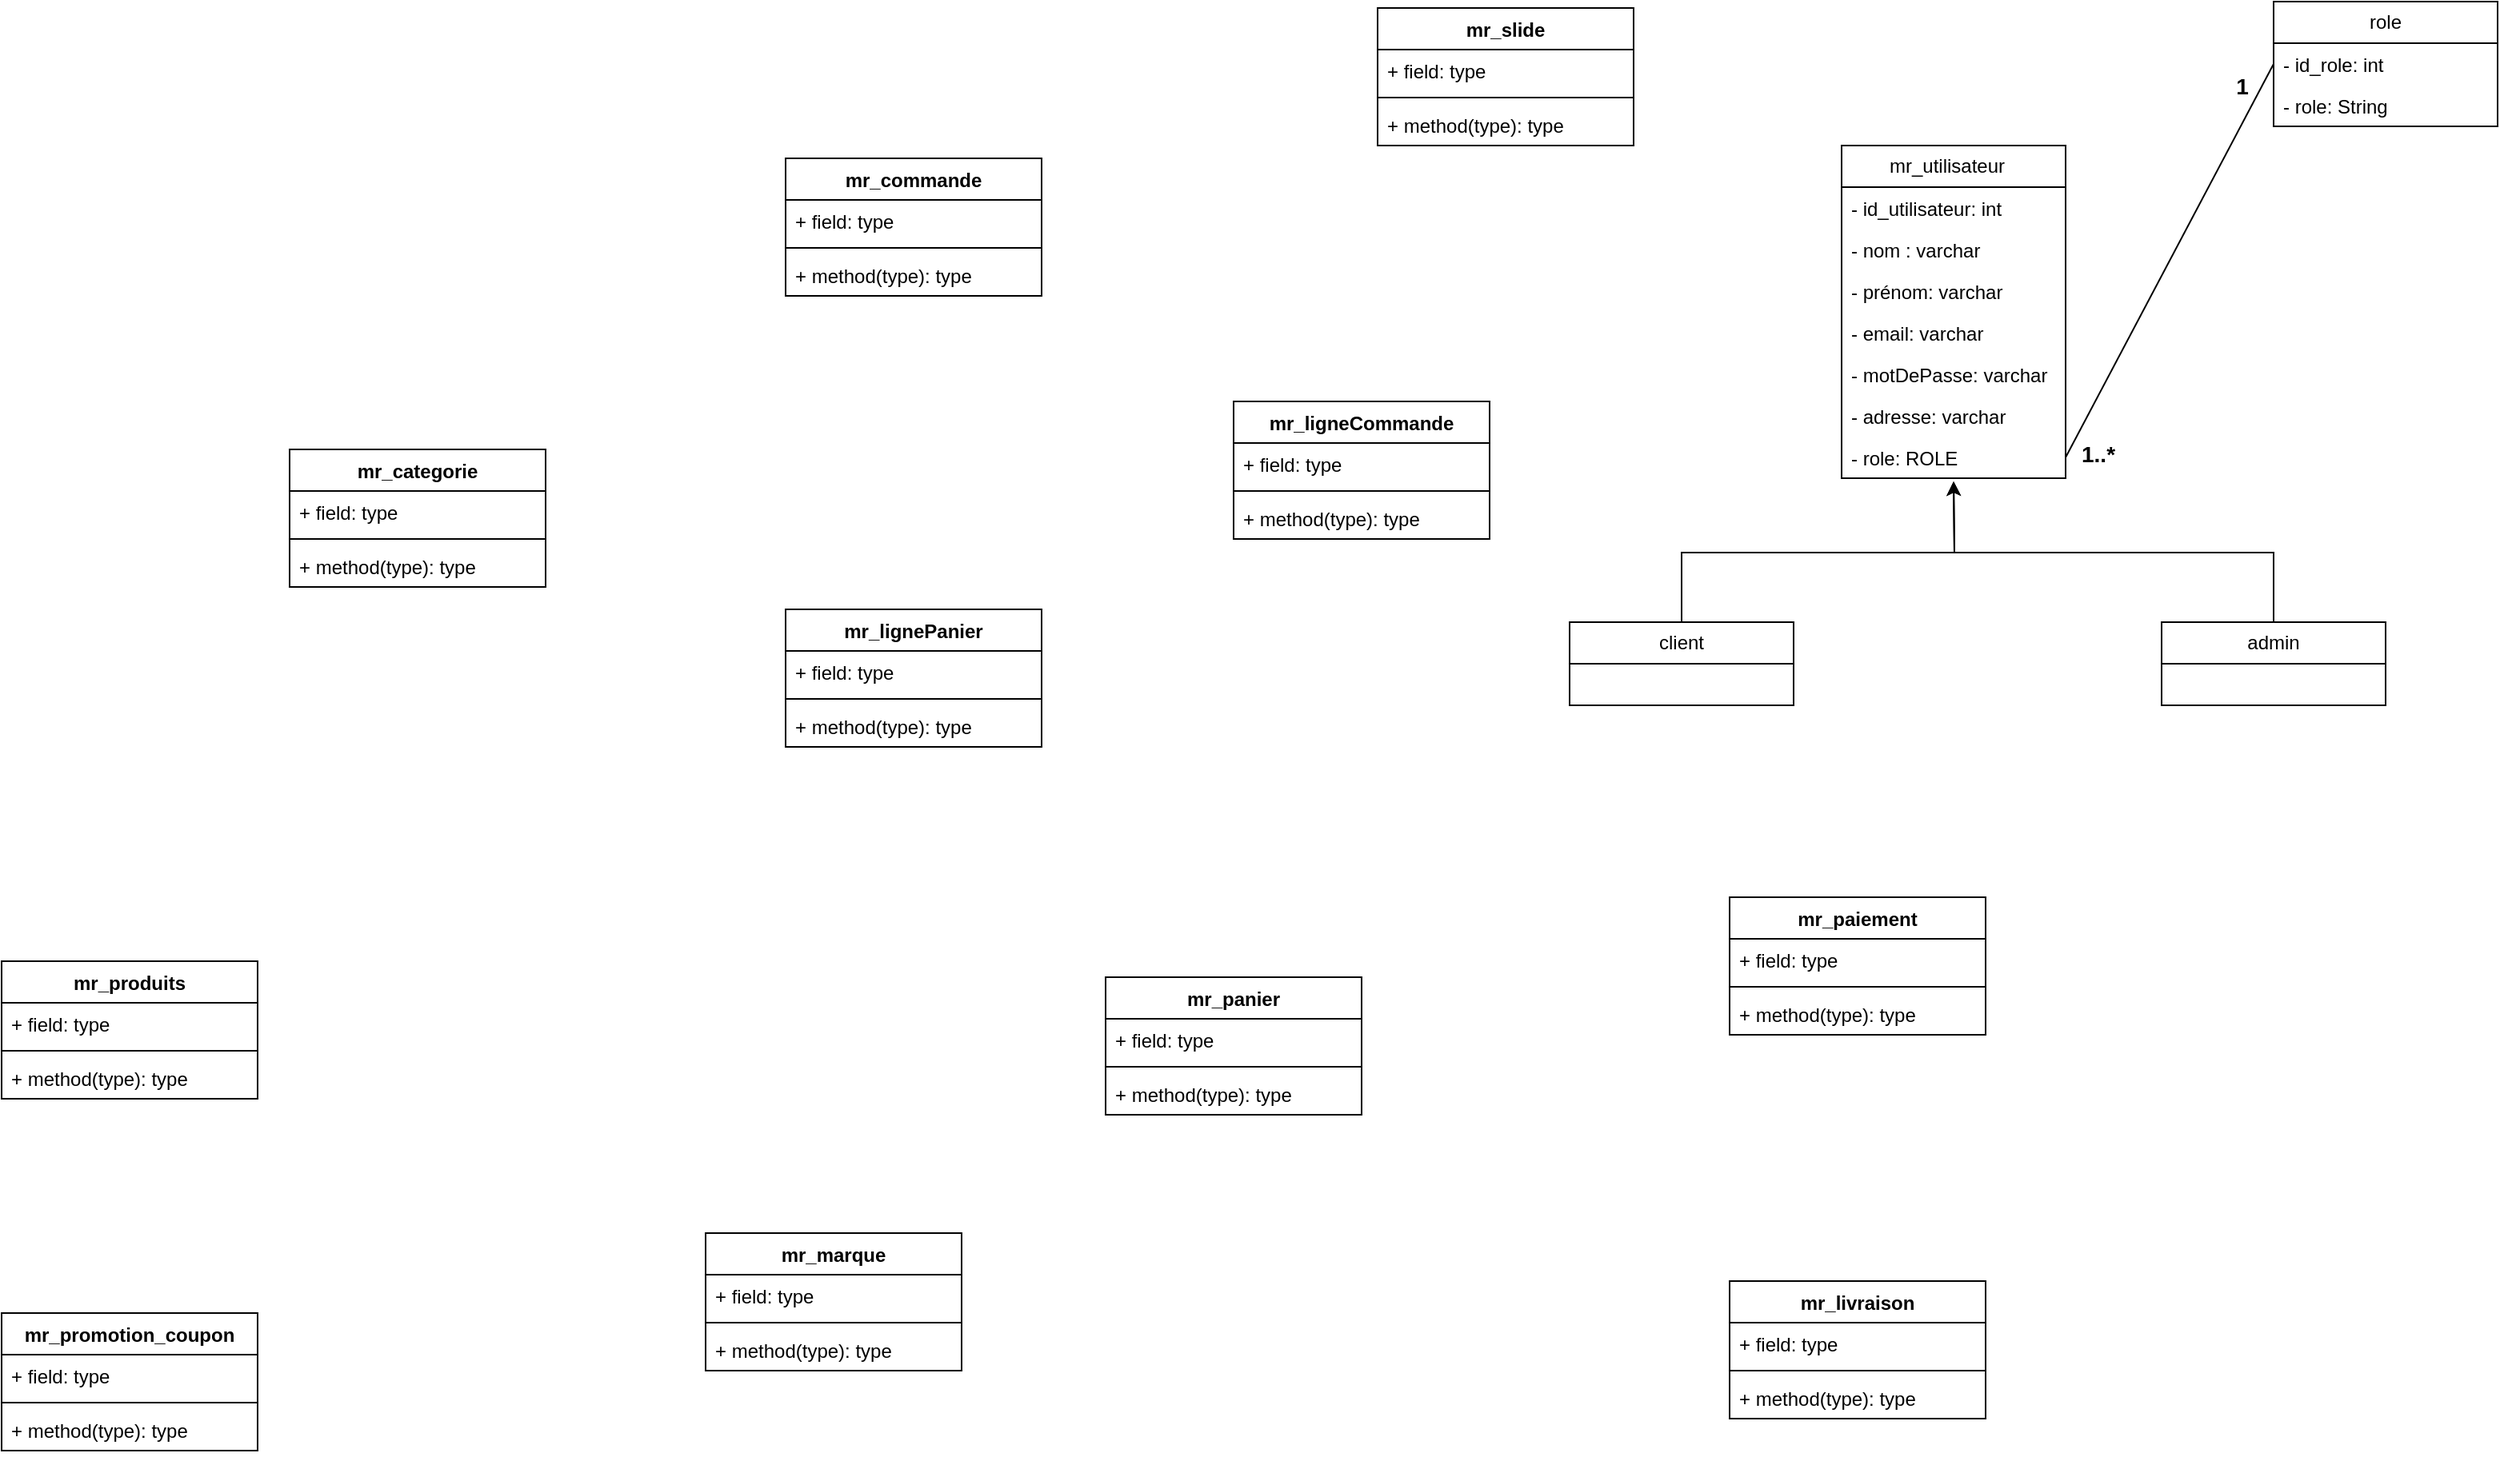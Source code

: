 <mxfile version="28.1.2">
  <diagram name="Page-1" id="UXbSzoQsH9-5lt-00Jq8">
    <mxGraphModel dx="2887" dy="1084" grid="1" gridSize="10" guides="1" tooltips="1" connect="1" arrows="1" fold="1" page="1" pageScale="1" pageWidth="850" pageHeight="1100" math="0" shadow="0">
      <root>
        <mxCell id="0" />
        <mxCell id="1" parent="0" />
        <mxCell id="I1itsDJKDsk_HLLAv-iX-1" value="role" style="swimlane;fontStyle=0;childLayout=stackLayout;horizontal=1;startSize=26;fillColor=none;horizontalStack=0;resizeParent=1;resizeParentMax=0;resizeLast=0;collapsible=1;marginBottom=0;whiteSpace=wrap;html=1;" parent="1" vertex="1">
          <mxGeometry x="640" y="50" width="140" height="78" as="geometry">
            <mxRectangle x="210" y="110" width="60" height="30" as="alternateBounds" />
          </mxGeometry>
        </mxCell>
        <mxCell id="I1itsDJKDsk_HLLAv-iX-2" value="- id_role: int" style="text;strokeColor=none;fillColor=none;align=left;verticalAlign=top;spacingLeft=4;spacingRight=4;overflow=hidden;rotatable=0;points=[[0,0.5],[1,0.5]];portConstraint=eastwest;whiteSpace=wrap;html=1;" parent="I1itsDJKDsk_HLLAv-iX-1" vertex="1">
          <mxGeometry y="26" width="140" height="26" as="geometry" />
        </mxCell>
        <mxCell id="I1itsDJKDsk_HLLAv-iX-3" value="- role: String" style="text;strokeColor=none;fillColor=none;align=left;verticalAlign=top;spacingLeft=4;spacingRight=4;overflow=hidden;rotatable=0;points=[[0,0.5],[1,0.5]];portConstraint=eastwest;whiteSpace=wrap;html=1;" parent="I1itsDJKDsk_HLLAv-iX-1" vertex="1">
          <mxGeometry y="52" width="140" height="26" as="geometry" />
        </mxCell>
        <mxCell id="I1itsDJKDsk_HLLAv-iX-28" style="edgeStyle=orthogonalEdgeStyle;rounded=0;orthogonalLoop=1;jettySize=auto;html=1;exitX=0.5;exitY=0;exitDx=0;exitDy=0;" parent="1" source="I1itsDJKDsk_HLLAv-iX-5" edge="1">
          <mxGeometry relative="1" as="geometry">
            <mxPoint x="440" y="350" as="targetPoint" />
          </mxGeometry>
        </mxCell>
        <mxCell id="I1itsDJKDsk_HLLAv-iX-5" value="admin" style="swimlane;fontStyle=0;childLayout=stackLayout;horizontal=1;startSize=26;fillColor=none;horizontalStack=0;resizeParent=1;resizeParentMax=0;resizeLast=0;collapsible=1;marginBottom=0;whiteSpace=wrap;html=1;" parent="1" vertex="1">
          <mxGeometry x="570" y="438" width="140" height="52" as="geometry" />
        </mxCell>
        <mxCell id="I1itsDJKDsk_HLLAv-iX-9" value="mr_utilisateur&lt;span style=&quot;white-space: pre;&quot;&gt;&#x9;&lt;/span&gt;" style="swimlane;fontStyle=0;childLayout=stackLayout;horizontal=1;startSize=26;fillColor=none;horizontalStack=0;resizeParent=1;resizeParentMax=0;resizeLast=0;collapsible=1;marginBottom=0;whiteSpace=wrap;html=1;" parent="1" vertex="1">
          <mxGeometry x="370" y="140" width="140" height="208" as="geometry" />
        </mxCell>
        <mxCell id="I1itsDJKDsk_HLLAv-iX-10" value="- id_utilisateur: int" style="text;strokeColor=none;fillColor=none;align=left;verticalAlign=top;spacingLeft=4;spacingRight=4;overflow=hidden;rotatable=0;points=[[0,0.5],[1,0.5]];portConstraint=eastwest;whiteSpace=wrap;html=1;" parent="I1itsDJKDsk_HLLAv-iX-9" vertex="1">
          <mxGeometry y="26" width="140" height="26" as="geometry" />
        </mxCell>
        <mxCell id="I1itsDJKDsk_HLLAv-iX-11" value="- nom : varchar" style="text;strokeColor=none;fillColor=none;align=left;verticalAlign=top;spacingLeft=4;spacingRight=4;overflow=hidden;rotatable=0;points=[[0,0.5],[1,0.5]];portConstraint=eastwest;whiteSpace=wrap;html=1;" parent="I1itsDJKDsk_HLLAv-iX-9" vertex="1">
          <mxGeometry y="52" width="140" height="26" as="geometry" />
        </mxCell>
        <mxCell id="I1itsDJKDsk_HLLAv-iX-12" value="- prénom: varchar" style="text;strokeColor=none;fillColor=none;align=left;verticalAlign=top;spacingLeft=4;spacingRight=4;overflow=hidden;rotatable=0;points=[[0,0.5],[1,0.5]];portConstraint=eastwest;whiteSpace=wrap;html=1;" parent="I1itsDJKDsk_HLLAv-iX-9" vertex="1">
          <mxGeometry y="78" width="140" height="26" as="geometry" />
        </mxCell>
        <mxCell id="I1itsDJKDsk_HLLAv-iX-14" value="-&amp;nbsp;email: varchar" style="text;strokeColor=none;fillColor=none;align=left;verticalAlign=top;spacingLeft=4;spacingRight=4;overflow=hidden;rotatable=0;points=[[0,0.5],[1,0.5]];portConstraint=eastwest;whiteSpace=wrap;html=1;" parent="I1itsDJKDsk_HLLAv-iX-9" vertex="1">
          <mxGeometry y="104" width="140" height="26" as="geometry" />
        </mxCell>
        <mxCell id="I1itsDJKDsk_HLLAv-iX-15" value="-&amp;nbsp;motDePasse: varchar" style="text;strokeColor=none;fillColor=none;align=left;verticalAlign=top;spacingLeft=4;spacingRight=4;overflow=hidden;rotatable=0;points=[[0,0.5],[1,0.5]];portConstraint=eastwest;whiteSpace=wrap;html=1;" parent="I1itsDJKDsk_HLLAv-iX-9" vertex="1">
          <mxGeometry y="130" width="140" height="26" as="geometry" />
        </mxCell>
        <mxCell id="I1itsDJKDsk_HLLAv-iX-19" value="- adresse: varchar" style="text;strokeColor=none;fillColor=none;align=left;verticalAlign=top;spacingLeft=4;spacingRight=4;overflow=hidden;rotatable=0;points=[[0,0.5],[1,0.5]];portConstraint=eastwest;whiteSpace=wrap;html=1;" parent="I1itsDJKDsk_HLLAv-iX-9" vertex="1">
          <mxGeometry y="156" width="140" height="26" as="geometry" />
        </mxCell>
        <mxCell id="I1itsDJKDsk_HLLAv-iX-18" value="- role: ROLE" style="text;strokeColor=none;fillColor=none;align=left;verticalAlign=top;spacingLeft=4;spacingRight=4;overflow=hidden;rotatable=0;points=[[0,0.5],[1,0.5]];portConstraint=eastwest;whiteSpace=wrap;html=1;" parent="I1itsDJKDsk_HLLAv-iX-9" vertex="1">
          <mxGeometry y="182" width="140" height="26" as="geometry" />
        </mxCell>
        <mxCell id="I1itsDJKDsk_HLLAv-iX-21" style="rounded=0;orthogonalLoop=1;jettySize=auto;html=1;exitX=1;exitY=0.5;exitDx=0;exitDy=0;entryX=0;entryY=0.5;entryDx=0;entryDy=0;endArrow=none;endFill=0;" parent="1" source="I1itsDJKDsk_HLLAv-iX-18" target="I1itsDJKDsk_HLLAv-iX-2" edge="1">
          <mxGeometry relative="1" as="geometry" />
        </mxCell>
        <mxCell id="I1itsDJKDsk_HLLAv-iX-22" value="&lt;font style=&quot;font-size: 14px;&quot;&gt;&lt;b&gt;1&lt;/b&gt;&lt;/font&gt;" style="text;html=1;align=center;verticalAlign=middle;resizable=0;points=[];autosize=1;strokeColor=none;fillColor=none;" parent="1" vertex="1">
          <mxGeometry x="605" y="88" width="30" height="30" as="geometry" />
        </mxCell>
        <mxCell id="I1itsDJKDsk_HLLAv-iX-23" value="&lt;span&gt;&lt;font style=&quot;font-size: 14px;&quot;&gt;&lt;b&gt;1..*&lt;/b&gt;&lt;/font&gt;&lt;/span&gt;" style="text;html=1;align=center;verticalAlign=middle;resizable=0;points=[];autosize=1;strokeColor=none;fillColor=none;" parent="1" vertex="1">
          <mxGeometry x="510" y="318" width="40" height="30" as="geometry" />
        </mxCell>
        <mxCell id="I1itsDJKDsk_HLLAv-iX-30" style="edgeStyle=orthogonalEdgeStyle;rounded=0;orthogonalLoop=1;jettySize=auto;html=1;exitX=0.5;exitY=0;exitDx=0;exitDy=0;" parent="1" source="I1itsDJKDsk_HLLAv-iX-24" edge="1">
          <mxGeometry relative="1" as="geometry">
            <mxPoint x="440" y="350" as="targetPoint" />
            <mxPoint x="340" y="464" as="sourcePoint" />
          </mxGeometry>
        </mxCell>
        <mxCell id="I1itsDJKDsk_HLLAv-iX-24" value="client" style="swimlane;fontStyle=0;childLayout=stackLayout;horizontal=1;startSize=26;fillColor=none;horizontalStack=0;resizeParent=1;resizeParentMax=0;resizeLast=0;collapsible=1;marginBottom=0;whiteSpace=wrap;html=1;" parent="1" vertex="1">
          <mxGeometry x="200" y="438" width="140" height="52" as="geometry" />
        </mxCell>
        <mxCell id="XymbQKbQwK786NoxFpF9-1" value="mr_produits" style="swimlane;fontStyle=1;align=center;verticalAlign=top;childLayout=stackLayout;horizontal=1;startSize=26;horizontalStack=0;resizeParent=1;resizeParentMax=0;resizeLast=0;collapsible=1;marginBottom=0;whiteSpace=wrap;html=1;" vertex="1" parent="1">
          <mxGeometry x="-780" y="650" width="160" height="86" as="geometry" />
        </mxCell>
        <mxCell id="XymbQKbQwK786NoxFpF9-2" value="+ field: type" style="text;strokeColor=none;fillColor=none;align=left;verticalAlign=top;spacingLeft=4;spacingRight=4;overflow=hidden;rotatable=0;points=[[0,0.5],[1,0.5]];portConstraint=eastwest;whiteSpace=wrap;html=1;" vertex="1" parent="XymbQKbQwK786NoxFpF9-1">
          <mxGeometry y="26" width="160" height="26" as="geometry" />
        </mxCell>
        <mxCell id="XymbQKbQwK786NoxFpF9-3" value="" style="line;strokeWidth=1;fillColor=none;align=left;verticalAlign=middle;spacingTop=-1;spacingLeft=3;spacingRight=3;rotatable=0;labelPosition=right;points=[];portConstraint=eastwest;strokeColor=inherit;" vertex="1" parent="XymbQKbQwK786NoxFpF9-1">
          <mxGeometry y="52" width="160" height="8" as="geometry" />
        </mxCell>
        <mxCell id="XymbQKbQwK786NoxFpF9-4" value="+ method(type): type" style="text;strokeColor=none;fillColor=none;align=left;verticalAlign=top;spacingLeft=4;spacingRight=4;overflow=hidden;rotatable=0;points=[[0,0.5],[1,0.5]];portConstraint=eastwest;whiteSpace=wrap;html=1;" vertex="1" parent="XymbQKbQwK786NoxFpF9-1">
          <mxGeometry y="60" width="160" height="26" as="geometry" />
        </mxCell>
        <mxCell id="XymbQKbQwK786NoxFpF9-5" value="mr_marque" style="swimlane;fontStyle=1;align=center;verticalAlign=top;childLayout=stackLayout;horizontal=1;startSize=26;horizontalStack=0;resizeParent=1;resizeParentMax=0;resizeLast=0;collapsible=1;marginBottom=0;whiteSpace=wrap;html=1;" vertex="1" parent="1">
          <mxGeometry x="-340" y="820" width="160" height="86" as="geometry" />
        </mxCell>
        <mxCell id="XymbQKbQwK786NoxFpF9-6" value="+ field: type" style="text;strokeColor=none;fillColor=none;align=left;verticalAlign=top;spacingLeft=4;spacingRight=4;overflow=hidden;rotatable=0;points=[[0,0.5],[1,0.5]];portConstraint=eastwest;whiteSpace=wrap;html=1;" vertex="1" parent="XymbQKbQwK786NoxFpF9-5">
          <mxGeometry y="26" width="160" height="26" as="geometry" />
        </mxCell>
        <mxCell id="XymbQKbQwK786NoxFpF9-7" value="" style="line;strokeWidth=1;fillColor=none;align=left;verticalAlign=middle;spacingTop=-1;spacingLeft=3;spacingRight=3;rotatable=0;labelPosition=right;points=[];portConstraint=eastwest;strokeColor=inherit;" vertex="1" parent="XymbQKbQwK786NoxFpF9-5">
          <mxGeometry y="52" width="160" height="8" as="geometry" />
        </mxCell>
        <mxCell id="XymbQKbQwK786NoxFpF9-8" value="+ method(type): type" style="text;strokeColor=none;fillColor=none;align=left;verticalAlign=top;spacingLeft=4;spacingRight=4;overflow=hidden;rotatable=0;points=[[0,0.5],[1,0.5]];portConstraint=eastwest;whiteSpace=wrap;html=1;" vertex="1" parent="XymbQKbQwK786NoxFpF9-5">
          <mxGeometry y="60" width="160" height="26" as="geometry" />
        </mxCell>
        <mxCell id="XymbQKbQwK786NoxFpF9-9" value="mr_categorie" style="swimlane;fontStyle=1;align=center;verticalAlign=top;childLayout=stackLayout;horizontal=1;startSize=26;horizontalStack=0;resizeParent=1;resizeParentMax=0;resizeLast=0;collapsible=1;marginBottom=0;whiteSpace=wrap;html=1;" vertex="1" parent="1">
          <mxGeometry x="-600" y="330" width="160" height="86" as="geometry" />
        </mxCell>
        <mxCell id="XymbQKbQwK786NoxFpF9-10" value="+ field: type" style="text;strokeColor=none;fillColor=none;align=left;verticalAlign=top;spacingLeft=4;spacingRight=4;overflow=hidden;rotatable=0;points=[[0,0.5],[1,0.5]];portConstraint=eastwest;whiteSpace=wrap;html=1;" vertex="1" parent="XymbQKbQwK786NoxFpF9-9">
          <mxGeometry y="26" width="160" height="26" as="geometry" />
        </mxCell>
        <mxCell id="XymbQKbQwK786NoxFpF9-11" value="" style="line;strokeWidth=1;fillColor=none;align=left;verticalAlign=middle;spacingTop=-1;spacingLeft=3;spacingRight=3;rotatable=0;labelPosition=right;points=[];portConstraint=eastwest;strokeColor=inherit;" vertex="1" parent="XymbQKbQwK786NoxFpF9-9">
          <mxGeometry y="52" width="160" height="8" as="geometry" />
        </mxCell>
        <mxCell id="XymbQKbQwK786NoxFpF9-12" value="+ method(type): type" style="text;strokeColor=none;fillColor=none;align=left;verticalAlign=top;spacingLeft=4;spacingRight=4;overflow=hidden;rotatable=0;points=[[0,0.5],[1,0.5]];portConstraint=eastwest;whiteSpace=wrap;html=1;" vertex="1" parent="XymbQKbQwK786NoxFpF9-9">
          <mxGeometry y="60" width="160" height="26" as="geometry" />
        </mxCell>
        <mxCell id="XymbQKbQwK786NoxFpF9-13" value="mr_panier" style="swimlane;fontStyle=1;align=center;verticalAlign=top;childLayout=stackLayout;horizontal=1;startSize=26;horizontalStack=0;resizeParent=1;resizeParentMax=0;resizeLast=0;collapsible=1;marginBottom=0;whiteSpace=wrap;html=1;" vertex="1" parent="1">
          <mxGeometry x="-90" y="660" width="160" height="86" as="geometry" />
        </mxCell>
        <mxCell id="XymbQKbQwK786NoxFpF9-14" value="+ field: type" style="text;strokeColor=none;fillColor=none;align=left;verticalAlign=top;spacingLeft=4;spacingRight=4;overflow=hidden;rotatable=0;points=[[0,0.5],[1,0.5]];portConstraint=eastwest;whiteSpace=wrap;html=1;" vertex="1" parent="XymbQKbQwK786NoxFpF9-13">
          <mxGeometry y="26" width="160" height="26" as="geometry" />
        </mxCell>
        <mxCell id="XymbQKbQwK786NoxFpF9-15" value="" style="line;strokeWidth=1;fillColor=none;align=left;verticalAlign=middle;spacingTop=-1;spacingLeft=3;spacingRight=3;rotatable=0;labelPosition=right;points=[];portConstraint=eastwest;strokeColor=inherit;" vertex="1" parent="XymbQKbQwK786NoxFpF9-13">
          <mxGeometry y="52" width="160" height="8" as="geometry" />
        </mxCell>
        <mxCell id="XymbQKbQwK786NoxFpF9-16" value="+ method(type): type" style="text;strokeColor=none;fillColor=none;align=left;verticalAlign=top;spacingLeft=4;spacingRight=4;overflow=hidden;rotatable=0;points=[[0,0.5],[1,0.5]];portConstraint=eastwest;whiteSpace=wrap;html=1;" vertex="1" parent="XymbQKbQwK786NoxFpF9-13">
          <mxGeometry y="60" width="160" height="26" as="geometry" />
        </mxCell>
        <mxCell id="XymbQKbQwK786NoxFpF9-18" value="mr_commande" style="swimlane;fontStyle=1;align=center;verticalAlign=top;childLayout=stackLayout;horizontal=1;startSize=26;horizontalStack=0;resizeParent=1;resizeParentMax=0;resizeLast=0;collapsible=1;marginBottom=0;whiteSpace=wrap;html=1;" vertex="1" parent="1">
          <mxGeometry x="-290" y="148" width="160" height="86" as="geometry" />
        </mxCell>
        <mxCell id="XymbQKbQwK786NoxFpF9-19" value="+ field: type" style="text;strokeColor=none;fillColor=none;align=left;verticalAlign=top;spacingLeft=4;spacingRight=4;overflow=hidden;rotatable=0;points=[[0,0.5],[1,0.5]];portConstraint=eastwest;whiteSpace=wrap;html=1;" vertex="1" parent="XymbQKbQwK786NoxFpF9-18">
          <mxGeometry y="26" width="160" height="26" as="geometry" />
        </mxCell>
        <mxCell id="XymbQKbQwK786NoxFpF9-20" value="" style="line;strokeWidth=1;fillColor=none;align=left;verticalAlign=middle;spacingTop=-1;spacingLeft=3;spacingRight=3;rotatable=0;labelPosition=right;points=[];portConstraint=eastwest;strokeColor=inherit;" vertex="1" parent="XymbQKbQwK786NoxFpF9-18">
          <mxGeometry y="52" width="160" height="8" as="geometry" />
        </mxCell>
        <mxCell id="XymbQKbQwK786NoxFpF9-21" value="+ method(type): type" style="text;strokeColor=none;fillColor=none;align=left;verticalAlign=top;spacingLeft=4;spacingRight=4;overflow=hidden;rotatable=0;points=[[0,0.5],[1,0.5]];portConstraint=eastwest;whiteSpace=wrap;html=1;" vertex="1" parent="XymbQKbQwK786NoxFpF9-18">
          <mxGeometry y="60" width="160" height="26" as="geometry" />
        </mxCell>
        <mxCell id="XymbQKbQwK786NoxFpF9-22" value="mr_ligneCommande" style="swimlane;fontStyle=1;align=center;verticalAlign=top;childLayout=stackLayout;horizontal=1;startSize=26;horizontalStack=0;resizeParent=1;resizeParentMax=0;resizeLast=0;collapsible=1;marginBottom=0;whiteSpace=wrap;html=1;" vertex="1" parent="1">
          <mxGeometry x="-10" y="300" width="160" height="86" as="geometry" />
        </mxCell>
        <mxCell id="XymbQKbQwK786NoxFpF9-23" value="+ field: type" style="text;strokeColor=none;fillColor=none;align=left;verticalAlign=top;spacingLeft=4;spacingRight=4;overflow=hidden;rotatable=0;points=[[0,0.5],[1,0.5]];portConstraint=eastwest;whiteSpace=wrap;html=1;" vertex="1" parent="XymbQKbQwK786NoxFpF9-22">
          <mxGeometry y="26" width="160" height="26" as="geometry" />
        </mxCell>
        <mxCell id="XymbQKbQwK786NoxFpF9-24" value="" style="line;strokeWidth=1;fillColor=none;align=left;verticalAlign=middle;spacingTop=-1;spacingLeft=3;spacingRight=3;rotatable=0;labelPosition=right;points=[];portConstraint=eastwest;strokeColor=inherit;" vertex="1" parent="XymbQKbQwK786NoxFpF9-22">
          <mxGeometry y="52" width="160" height="8" as="geometry" />
        </mxCell>
        <mxCell id="XymbQKbQwK786NoxFpF9-25" value="+ method(type): type" style="text;strokeColor=none;fillColor=none;align=left;verticalAlign=top;spacingLeft=4;spacingRight=4;overflow=hidden;rotatable=0;points=[[0,0.5],[1,0.5]];portConstraint=eastwest;whiteSpace=wrap;html=1;" vertex="1" parent="XymbQKbQwK786NoxFpF9-22">
          <mxGeometry y="60" width="160" height="26" as="geometry" />
        </mxCell>
        <mxCell id="XymbQKbQwK786NoxFpF9-27" value="mr_lignePanier" style="swimlane;fontStyle=1;align=center;verticalAlign=top;childLayout=stackLayout;horizontal=1;startSize=26;horizontalStack=0;resizeParent=1;resizeParentMax=0;resizeLast=0;collapsible=1;marginBottom=0;whiteSpace=wrap;html=1;" vertex="1" parent="1">
          <mxGeometry x="-290" y="430" width="160" height="86" as="geometry" />
        </mxCell>
        <mxCell id="XymbQKbQwK786NoxFpF9-28" value="+ field: type" style="text;strokeColor=none;fillColor=none;align=left;verticalAlign=top;spacingLeft=4;spacingRight=4;overflow=hidden;rotatable=0;points=[[0,0.5],[1,0.5]];portConstraint=eastwest;whiteSpace=wrap;html=1;" vertex="1" parent="XymbQKbQwK786NoxFpF9-27">
          <mxGeometry y="26" width="160" height="26" as="geometry" />
        </mxCell>
        <mxCell id="XymbQKbQwK786NoxFpF9-29" value="" style="line;strokeWidth=1;fillColor=none;align=left;verticalAlign=middle;spacingTop=-1;spacingLeft=3;spacingRight=3;rotatable=0;labelPosition=right;points=[];portConstraint=eastwest;strokeColor=inherit;" vertex="1" parent="XymbQKbQwK786NoxFpF9-27">
          <mxGeometry y="52" width="160" height="8" as="geometry" />
        </mxCell>
        <mxCell id="XymbQKbQwK786NoxFpF9-30" value="+ method(type): type" style="text;strokeColor=none;fillColor=none;align=left;verticalAlign=top;spacingLeft=4;spacingRight=4;overflow=hidden;rotatable=0;points=[[0,0.5],[1,0.5]];portConstraint=eastwest;whiteSpace=wrap;html=1;" vertex="1" parent="XymbQKbQwK786NoxFpF9-27">
          <mxGeometry y="60" width="160" height="26" as="geometry" />
        </mxCell>
        <mxCell id="XymbQKbQwK786NoxFpF9-31" value="mr_promotion_coupon" style="swimlane;fontStyle=1;align=center;verticalAlign=top;childLayout=stackLayout;horizontal=1;startSize=26;horizontalStack=0;resizeParent=1;resizeParentMax=0;resizeLast=0;collapsible=1;marginBottom=0;whiteSpace=wrap;html=1;" vertex="1" parent="1">
          <mxGeometry x="-780" y="870" width="160" height="86" as="geometry" />
        </mxCell>
        <mxCell id="XymbQKbQwK786NoxFpF9-32" value="+ field: type" style="text;strokeColor=none;fillColor=none;align=left;verticalAlign=top;spacingLeft=4;spacingRight=4;overflow=hidden;rotatable=0;points=[[0,0.5],[1,0.5]];portConstraint=eastwest;whiteSpace=wrap;html=1;" vertex="1" parent="XymbQKbQwK786NoxFpF9-31">
          <mxGeometry y="26" width="160" height="26" as="geometry" />
        </mxCell>
        <mxCell id="XymbQKbQwK786NoxFpF9-33" value="" style="line;strokeWidth=1;fillColor=none;align=left;verticalAlign=middle;spacingTop=-1;spacingLeft=3;spacingRight=3;rotatable=0;labelPosition=right;points=[];portConstraint=eastwest;strokeColor=inherit;" vertex="1" parent="XymbQKbQwK786NoxFpF9-31">
          <mxGeometry y="52" width="160" height="8" as="geometry" />
        </mxCell>
        <mxCell id="XymbQKbQwK786NoxFpF9-34" value="+ method(type): type" style="text;strokeColor=none;fillColor=none;align=left;verticalAlign=top;spacingLeft=4;spacingRight=4;overflow=hidden;rotatable=0;points=[[0,0.5],[1,0.5]];portConstraint=eastwest;whiteSpace=wrap;html=1;" vertex="1" parent="XymbQKbQwK786NoxFpF9-31">
          <mxGeometry y="60" width="160" height="26" as="geometry" />
        </mxCell>
        <mxCell id="XymbQKbQwK786NoxFpF9-35" value="mr_paiement" style="swimlane;fontStyle=1;align=center;verticalAlign=top;childLayout=stackLayout;horizontal=1;startSize=26;horizontalStack=0;resizeParent=1;resizeParentMax=0;resizeLast=0;collapsible=1;marginBottom=0;whiteSpace=wrap;html=1;" vertex="1" parent="1">
          <mxGeometry x="300" y="610" width="160" height="86" as="geometry" />
        </mxCell>
        <mxCell id="XymbQKbQwK786NoxFpF9-36" value="+ field: type" style="text;strokeColor=none;fillColor=none;align=left;verticalAlign=top;spacingLeft=4;spacingRight=4;overflow=hidden;rotatable=0;points=[[0,0.5],[1,0.5]];portConstraint=eastwest;whiteSpace=wrap;html=1;" vertex="1" parent="XymbQKbQwK786NoxFpF9-35">
          <mxGeometry y="26" width="160" height="26" as="geometry" />
        </mxCell>
        <mxCell id="XymbQKbQwK786NoxFpF9-37" value="" style="line;strokeWidth=1;fillColor=none;align=left;verticalAlign=middle;spacingTop=-1;spacingLeft=3;spacingRight=3;rotatable=0;labelPosition=right;points=[];portConstraint=eastwest;strokeColor=inherit;" vertex="1" parent="XymbQKbQwK786NoxFpF9-35">
          <mxGeometry y="52" width="160" height="8" as="geometry" />
        </mxCell>
        <mxCell id="XymbQKbQwK786NoxFpF9-38" value="+ method(type): type" style="text;strokeColor=none;fillColor=none;align=left;verticalAlign=top;spacingLeft=4;spacingRight=4;overflow=hidden;rotatable=0;points=[[0,0.5],[1,0.5]];portConstraint=eastwest;whiteSpace=wrap;html=1;" vertex="1" parent="XymbQKbQwK786NoxFpF9-35">
          <mxGeometry y="60" width="160" height="26" as="geometry" />
        </mxCell>
        <mxCell id="XymbQKbQwK786NoxFpF9-39" value="mr_livraison" style="swimlane;fontStyle=1;align=center;verticalAlign=top;childLayout=stackLayout;horizontal=1;startSize=26;horizontalStack=0;resizeParent=1;resizeParentMax=0;resizeLast=0;collapsible=1;marginBottom=0;whiteSpace=wrap;html=1;" vertex="1" parent="1">
          <mxGeometry x="300" y="850" width="160" height="86" as="geometry" />
        </mxCell>
        <mxCell id="XymbQKbQwK786NoxFpF9-40" value="+ field: type" style="text;strokeColor=none;fillColor=none;align=left;verticalAlign=top;spacingLeft=4;spacingRight=4;overflow=hidden;rotatable=0;points=[[0,0.5],[1,0.5]];portConstraint=eastwest;whiteSpace=wrap;html=1;" vertex="1" parent="XymbQKbQwK786NoxFpF9-39">
          <mxGeometry y="26" width="160" height="26" as="geometry" />
        </mxCell>
        <mxCell id="XymbQKbQwK786NoxFpF9-41" value="" style="line;strokeWidth=1;fillColor=none;align=left;verticalAlign=middle;spacingTop=-1;spacingLeft=3;spacingRight=3;rotatable=0;labelPosition=right;points=[];portConstraint=eastwest;strokeColor=inherit;" vertex="1" parent="XymbQKbQwK786NoxFpF9-39">
          <mxGeometry y="52" width="160" height="8" as="geometry" />
        </mxCell>
        <mxCell id="XymbQKbQwK786NoxFpF9-42" value="+ method(type): type" style="text;strokeColor=none;fillColor=none;align=left;verticalAlign=top;spacingLeft=4;spacingRight=4;overflow=hidden;rotatable=0;points=[[0,0.5],[1,0.5]];portConstraint=eastwest;whiteSpace=wrap;html=1;" vertex="1" parent="XymbQKbQwK786NoxFpF9-39">
          <mxGeometry y="60" width="160" height="26" as="geometry" />
        </mxCell>
        <mxCell id="XymbQKbQwK786NoxFpF9-43" value="mr_slide" style="swimlane;fontStyle=1;align=center;verticalAlign=top;childLayout=stackLayout;horizontal=1;startSize=26;horizontalStack=0;resizeParent=1;resizeParentMax=0;resizeLast=0;collapsible=1;marginBottom=0;whiteSpace=wrap;html=1;" vertex="1" parent="1">
          <mxGeometry x="80" y="54" width="160" height="86" as="geometry" />
        </mxCell>
        <mxCell id="XymbQKbQwK786NoxFpF9-44" value="+ field: type" style="text;strokeColor=none;fillColor=none;align=left;verticalAlign=top;spacingLeft=4;spacingRight=4;overflow=hidden;rotatable=0;points=[[0,0.5],[1,0.5]];portConstraint=eastwest;whiteSpace=wrap;html=1;" vertex="1" parent="XymbQKbQwK786NoxFpF9-43">
          <mxGeometry y="26" width="160" height="26" as="geometry" />
        </mxCell>
        <mxCell id="XymbQKbQwK786NoxFpF9-45" value="" style="line;strokeWidth=1;fillColor=none;align=left;verticalAlign=middle;spacingTop=-1;spacingLeft=3;spacingRight=3;rotatable=0;labelPosition=right;points=[];portConstraint=eastwest;strokeColor=inherit;" vertex="1" parent="XymbQKbQwK786NoxFpF9-43">
          <mxGeometry y="52" width="160" height="8" as="geometry" />
        </mxCell>
        <mxCell id="XymbQKbQwK786NoxFpF9-46" value="+ method(type): type" style="text;strokeColor=none;fillColor=none;align=left;verticalAlign=top;spacingLeft=4;spacingRight=4;overflow=hidden;rotatable=0;points=[[0,0.5],[1,0.5]];portConstraint=eastwest;whiteSpace=wrap;html=1;" vertex="1" parent="XymbQKbQwK786NoxFpF9-43">
          <mxGeometry y="60" width="160" height="26" as="geometry" />
        </mxCell>
      </root>
    </mxGraphModel>
  </diagram>
</mxfile>
